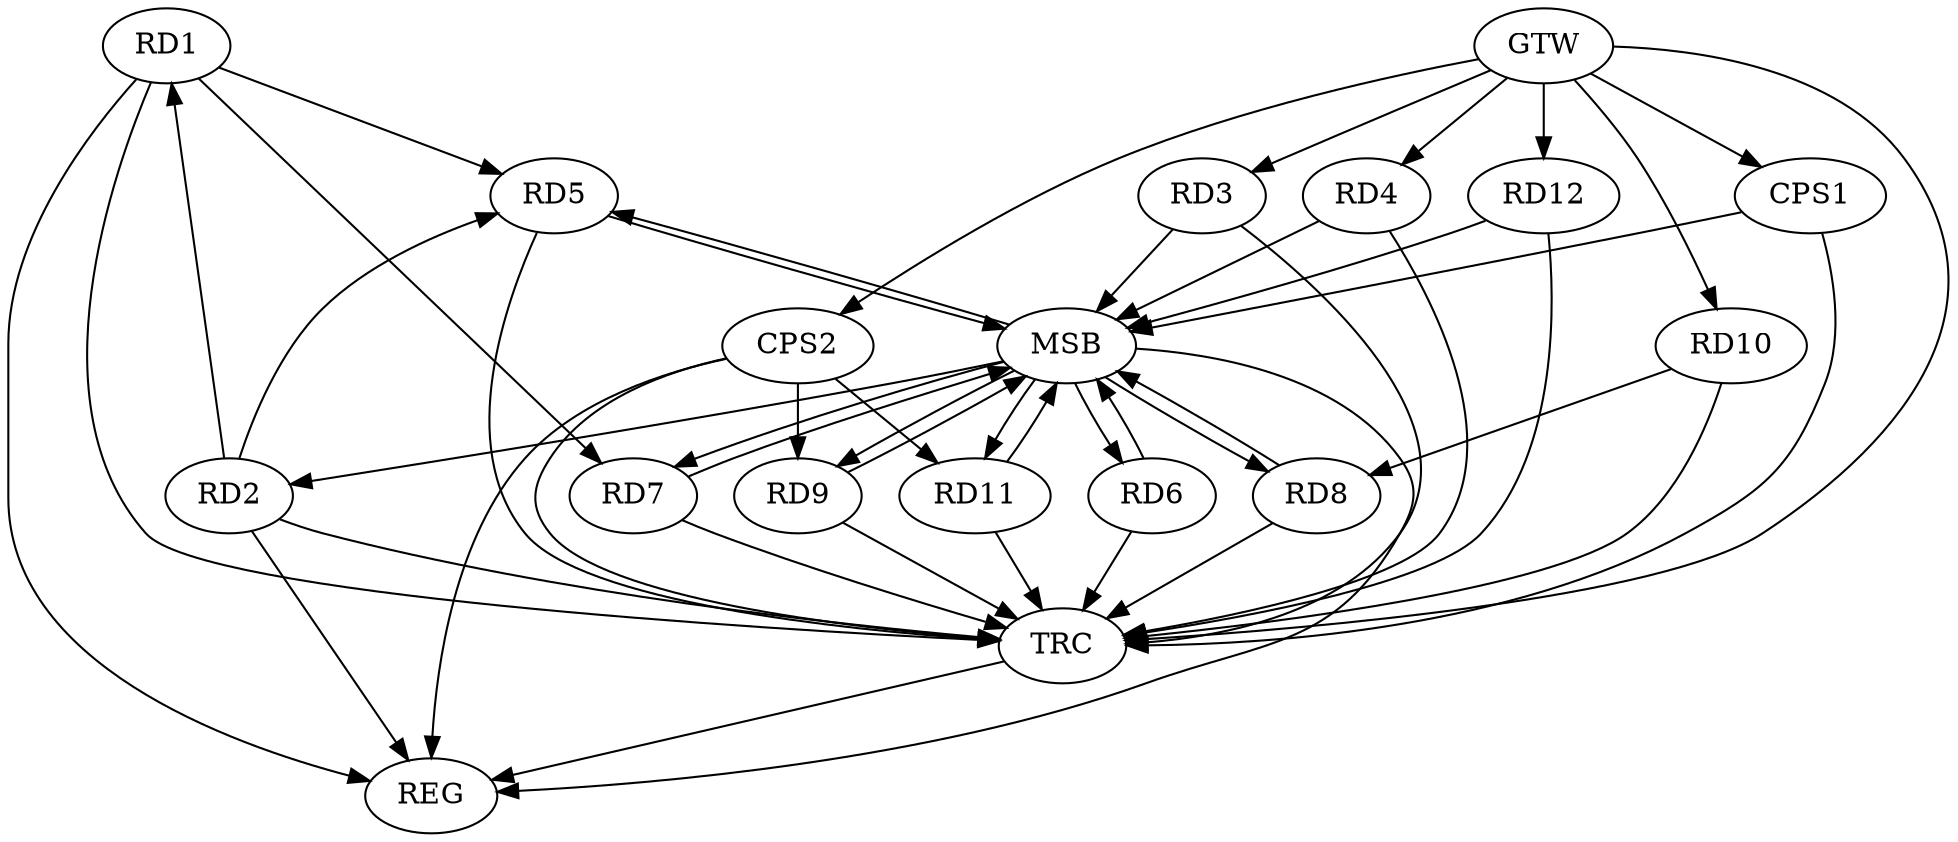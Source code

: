 strict digraph G {
  RD1 [ label="RD1" ];
  RD2 [ label="RD2" ];
  RD3 [ label="RD3" ];
  RD4 [ label="RD4" ];
  RD5 [ label="RD5" ];
  RD6 [ label="RD6" ];
  RD7 [ label="RD7" ];
  RD8 [ label="RD8" ];
  RD9 [ label="RD9" ];
  RD10 [ label="RD10" ];
  RD11 [ label="RD11" ];
  RD12 [ label="RD12" ];
  CPS1 [ label="CPS1" ];
  CPS2 [ label="CPS2" ];
  GTW [ label="GTW" ];
  REG [ label="REG" ];
  MSB [ label="MSB" ];
  TRC [ label="TRC" ];
  RD2 -> RD1;
  RD1 -> RD5;
  RD1 -> RD7;
  RD2 -> RD5;
  RD10 -> RD8;
  CPS2 -> RD9;
  CPS2 -> RD11;
  GTW -> RD3;
  GTW -> RD4;
  GTW -> RD10;
  GTW -> RD12;
  GTW -> CPS1;
  GTW -> CPS2;
  RD1 -> REG;
  RD2 -> REG;
  CPS2 -> REG;
  RD3 -> MSB;
  MSB -> RD6;
  MSB -> RD8;
  MSB -> REG;
  RD4 -> MSB;
  MSB -> RD2;
  MSB -> RD9;
  RD5 -> MSB;
  RD6 -> MSB;
  RD7 -> MSB;
  RD8 -> MSB;
  RD9 -> MSB;
  RD11 -> MSB;
  RD12 -> MSB;
  MSB -> RD7;
  MSB -> RD11;
  CPS1 -> MSB;
  MSB -> RD5;
  RD1 -> TRC;
  RD2 -> TRC;
  RD3 -> TRC;
  RD4 -> TRC;
  RD5 -> TRC;
  RD6 -> TRC;
  RD7 -> TRC;
  RD8 -> TRC;
  RD9 -> TRC;
  RD10 -> TRC;
  RD11 -> TRC;
  RD12 -> TRC;
  CPS1 -> TRC;
  CPS2 -> TRC;
  GTW -> TRC;
  TRC -> REG;
}
